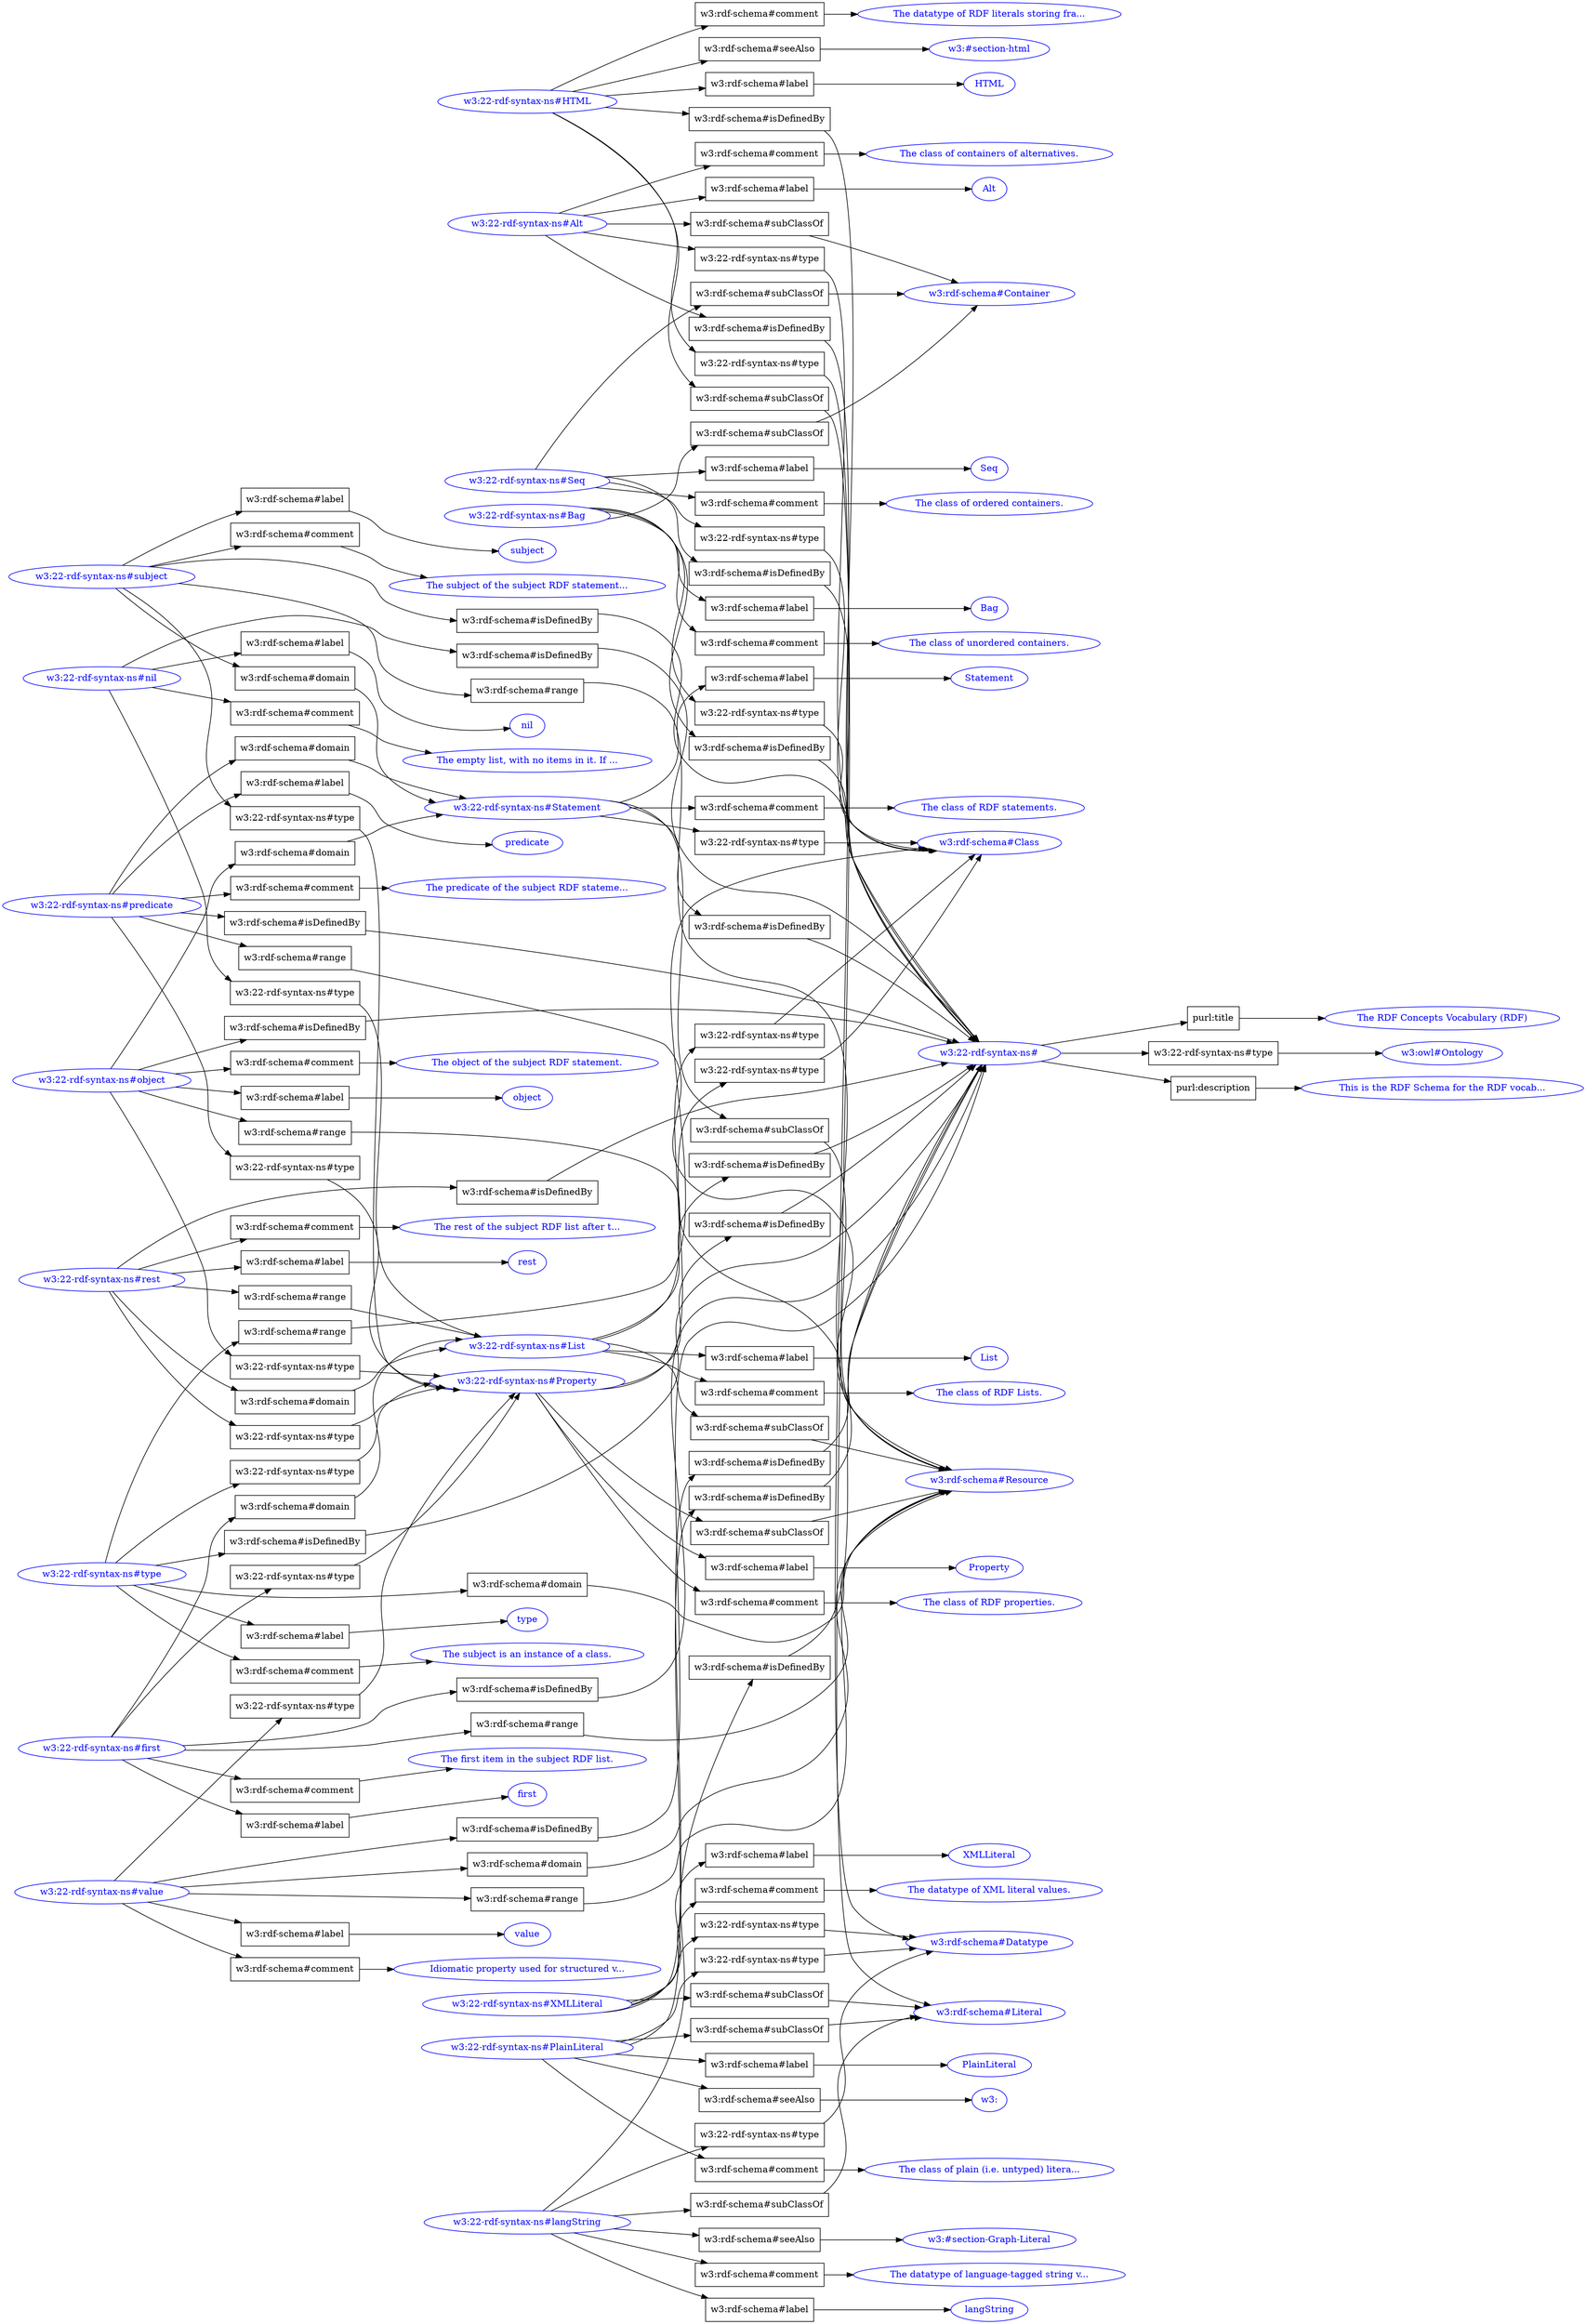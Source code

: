 // test_a3
digraph {
	graph [rankdir=LR]
	"bddcebda-6da0-11e9-bee8-20689dd700af" [label=HTML color=blue fontcolor=blue]
	"bddc0c10-6da0-11e9-bee8-20689dd700af" [label="w3:22-rdf-syntax-ns#value" color=blue fontcolor=blue]
	"bddd2f3c-6da0-11e9-bee8-20689dd700af" [label="The class of plain (i.e. untyped) litera..." color=blue fontcolor=blue]
	"bddce540-6da0-11e9-bee8-20689dd700af" [label="The class of RDF statements." color=blue fontcolor=blue]
	"bddc1034-6da0-11e9-bee8-20689dd700af" [label="w3:22-rdf-syntax-ns#langString" color=blue fontcolor=blue]
	"bde071b0-6da0-11e9-bee8-20689dd700af" [label="The subject of the subject RDF statement..." color=blue fontcolor=blue]
	"bddcd492-6da0-11e9-bee8-20689dd700af" [label=XMLLiteral color=blue fontcolor=blue]
	"bddc9d24-6da0-11e9-bee8-20689dd700af" [label="The rest of the subject RDF list after t..." color=blue fontcolor=blue]
	"bddc5bac-6da0-11e9-bee8-20689dd700af" [label="The class of unordered containers." color=blue fontcolor=blue]
	"bddc70c4-6da0-11e9-bee8-20689dd700af" [label="w3:22-rdf-syntax-ns#Statement" color=blue fontcolor=blue]
	"bddc18e0-6da0-11e9-bee8-20689dd700af" [label="w3:22-rdf-syntax-ns#" color=blue fontcolor=blue]
	"bddc5332-6da0-11e9-bee8-20689dd700af" [label="The datatype of RDF literals storing fra..." color=blue fontcolor=blue]
	"bddc8e56-6da0-11e9-bee8-20689dd700af" [label="w3:22-rdf-syntax-ns#rest" color=blue fontcolor=blue]
	"bde0748a-6da0-11e9-bee8-20689dd700af" [label=PlainLiteral color=blue fontcolor=blue]
	"bddc81ae-6da0-11e9-bee8-20689dd700af" [label="The first item in the subject RDF list." color=blue fontcolor=blue]
	"bddcc632-6da0-11e9-bee8-20689dd700af" [label="The datatype of XML literal values." color=blue fontcolor=blue]
	"bddc2452-6da0-11e9-bee8-20689dd700af" [label="w3:rdf-schema#Class" color=blue fontcolor=blue]
	"bde06ee0-6da0-11e9-bee8-20689dd700af" [label=rest color=blue fontcolor=blue]
	"bddc4752-6da0-11e9-bee8-20689dd700af" [label=Property color=blue fontcolor=blue]
	"bddcb4d0-6da0-11e9-bee8-20689dd700af" [label="w3:#section-html" color=blue fontcolor=blue]
	"bde07764-6da0-11e9-bee8-20689dd700af" [label=nil color=blue fontcolor=blue]
	"bddc20ba-6da0-11e9-bee8-20689dd700af" [label="w3:22-rdf-syntax-ns#PlainLiteral" color=blue fontcolor=blue]
	"bddc2394-6da0-11e9-bee8-20689dd700af" [label="w3:22-rdf-syntax-ns#Bag" color=blue fontcolor=blue]
	"bddc28ee-6da0-11e9-bee8-20689dd700af" [label="w3:22-rdf-syntax-ns#XMLLiteral" color=blue fontcolor=blue]
	"bddc1638-6da0-11e9-bee8-20689dd700af" [label="The class of ordered containers." color=blue fontcolor=blue]
	"bddcd17c-6da0-11e9-bee8-20689dd700af" [label="w3:owl#Ontology" color=blue fontcolor=blue]
	"bde07d0e-6da0-11e9-bee8-20689dd700af" [label="The class of containers of alternatives." color=blue fontcolor=blue]
	"bddc30e6-6da0-11e9-bee8-20689dd700af" [label="w3:22-rdf-syntax-ns#HTML" color=blue fontcolor=blue]
	"bddc2c9a-6da0-11e9-bee8-20689dd700af" [label=object color=blue fontcolor=blue]
	"bddcdea6-6da0-11e9-bee8-20689dd700af" [label="The datatype of language-tagged string v..." color=blue fontcolor=blue]
	"bddc8bf4-6da0-11e9-bee8-20689dd700af" [label="The predicate of the subject RDF stateme..." color=blue fontcolor=blue]
	"bddc10fc-6da0-11e9-bee8-20689dd700af" [label="w3:rdf-schema#Literal" color=blue fontcolor=blue]
	"bddca03a-6da0-11e9-bee8-20689dd700af" [label=Bag color=blue fontcolor=blue]
	"bddc2f24-6da0-11e9-bee8-20689dd700af" [label="w3:22-rdf-syntax-ns#List" color=blue fontcolor=blue]
	"bddc4fea-6da0-11e9-bee8-20689dd700af" [label=subject color=blue fontcolor=blue]
	"bddd22a8-6da0-11e9-bee8-20689dd700af" [label=Statement color=blue fontcolor=blue]
	"bddc4a18-6da0-11e9-bee8-20689dd700af" [label=first color=blue fontcolor=blue]
	"bde05568-6da0-11e9-bee8-20689dd700af" [label=value color=blue fontcolor=blue]
	"bddc12f0-6da0-11e9-bee8-20689dd700af" [label="w3:22-rdf-syntax-ns#Alt" color=blue fontcolor=blue]
	"bde07a34-6da0-11e9-bee8-20689dd700af" [label="w3:#section-Graph-Literal" color=blue fontcolor=blue]
	"bddd25fa-6da0-11e9-bee8-20689dd700af" [label=Seq color=blue fontcolor=blue]
	"bddc157a-6da0-11e9-bee8-20689dd700af" [label="w3:22-rdf-syntax-ns#Seq" color=blue fontcolor=blue]
	"bddc416c-6da0-11e9-bee8-20689dd700af" [label="The subject is an instance of a class." color=blue fontcolor=blue]
	"bddc13ae-6da0-11e9-bee8-20689dd700af" [label="w3:rdf-schema#Container" color=blue fontcolor=blue]
	"bddd17ea-6da0-11e9-bee8-20689dd700af" [label=Alt color=blue fontcolor=blue]
	"bddc968a-6da0-11e9-bee8-20689dd700af" [label=langString color=blue fontcolor=blue]
	"bddc1822-6da0-11e9-bee8-20689dd700af" [label="w3:22-rdf-syntax-ns#type" color=blue fontcolor=blue]
	"bddc6ed0-6da0-11e9-bee8-20689dd700af" [label="The empty list, with no items in it. If ..." color=blue fontcolor=blue]
	"bddd1ede-6da0-11e9-bee8-20689dd700af" [label="Idiomatic property used for structured v..." color=blue fontcolor=blue]
	"bddcb1c4-6da0-11e9-bee8-20689dd700af" [label="The class of RDF Lists." color=blue fontcolor=blue]
	"bddcce34-6da0-11e9-bee8-20689dd700af" [label="This is the RDF Schema for the RDF vocab..." color=blue fontcolor=blue]
	"bddc0dc8-6da0-11e9-bee8-20689dd700af" [label="w3:rdf-schema#Resource" color=blue fontcolor=blue]
	"bddc2614-6da0-11e9-bee8-20689dd700af" [label="w3:22-rdf-syntax-ns#Property" color=blue fontcolor=blue]
	"bddc3d70-6da0-11e9-bee8-20689dd700af" [label="w3:22-rdf-syntax-ns#first" color=blue fontcolor=blue]
	"bde082fe-6da0-11e9-bee8-20689dd700af" [label="The object of the subject RDF statement." color=blue fontcolor=blue]
	"bddc1ed0-6da0-11e9-bee8-20689dd700af" [label="The RDF Concepts Vocabulary (RDF)" color=blue fontcolor=blue]
	"bddd28e8-6da0-11e9-bee8-20689dd700af" [label="The class of RDF properties." color=blue fontcolor=blue]
	"bddc2bdc-6da0-11e9-bee8-20689dd700af" [label="w3:22-rdf-syntax-ns#object" color=blue fontcolor=blue]
	"bddd3f9a-6da0-11e9-bee8-20689dd700af" [label=type color=blue fontcolor=blue]
	"bddc4f22-6da0-11e9-bee8-20689dd700af" [label="w3:22-rdf-syntax-ns#subject" color=blue fontcolor=blue]
	"bde062a6-6da0-11e9-bee8-20689dd700af" [label=predicate color=blue fontcolor=blue]
	"bddc5ea4-6da0-11e9-bee8-20689dd700af" [label=List color=blue fontcolor=blue]
	"bddc7812-6da0-11e9-bee8-20689dd700af" [label="w3:" color=blue fontcolor=blue]
	"bddc2e5c-6da0-11e9-bee8-20689dd700af" [label="w3:22-rdf-syntax-ns#nil" color=blue fontcolor=blue]
	"bddc617e-6da0-11e9-bee8-20689dd700af" [label="w3:rdf-schema#Datatype" color=blue fontcolor=blue]
	"bddc1aa2-6da0-11e9-bee8-20689dd700af" [label="w3:22-rdf-syntax-ns#predicate" color=blue fontcolor=blue]
	"bddc0e9a-6da0-11e9-bee8-20689dd700af" [label="w3:rdf-schema#domain" shape=box]
	"bddc0c10-6da0-11e9-bee8-20689dd700af" -> "bddc0e9a-6da0-11e9-bee8-20689dd700af"
	"bddc0e9a-6da0-11e9-bee8-20689dd700af" -> "bddc0dc8-6da0-11e9-bee8-20689dd700af"
	"bddc68b8-6da0-11e9-bee8-20689dd700af" [label="w3:22-rdf-syntax-ns#type" shape=box]
	"bddc30e6-6da0-11e9-bee8-20689dd700af" -> "bddc68b8-6da0-11e9-bee8-20689dd700af"
	"bddc68b8-6da0-11e9-bee8-20689dd700af" -> "bddc617e-6da0-11e9-bee8-20689dd700af"
	"bddc32da-6da0-11e9-bee8-20689dd700af" [label="w3:rdf-schema#isDefinedBy" shape=box]
	"bddc30e6-6da0-11e9-bee8-20689dd700af" -> "bddc32da-6da0-11e9-bee8-20689dd700af"
	"bddc32da-6da0-11e9-bee8-20689dd700af" -> "bddc18e0-6da0-11e9-bee8-20689dd700af"
	"bddd18b2-6da0-11e9-bee8-20689dd700af" [label="w3:rdf-schema#label" shape=box]
	"bddc12f0-6da0-11e9-bee8-20689dd700af" -> "bddd18b2-6da0-11e9-bee8-20689dd700af"
	"bddd18b2-6da0-11e9-bee8-20689dd700af" -> "bddd17ea-6da0-11e9-bee8-20689dd700af"
	"bddcabca-6da0-11e9-bee8-20689dd700af" [label="w3:rdf-schema#isDefinedBy" shape=box]
	"bddc12f0-6da0-11e9-bee8-20689dd700af" -> "bddcabca-6da0-11e9-bee8-20689dd700af"
	"bddcabca-6da0-11e9-bee8-20689dd700af" -> "bddc18e0-6da0-11e9-bee8-20689dd700af"
	"bddc1ca0-6da0-11e9-bee8-20689dd700af" [label="w3:rdf-schema#isDefinedBy" shape=box]
	"bddc1aa2-6da0-11e9-bee8-20689dd700af" -> "bddc1ca0-6da0-11e9-bee8-20689dd700af"
	"bddc1ca0-6da0-11e9-bee8-20689dd700af" -> "bddc18e0-6da0-11e9-bee8-20689dd700af"
	"bde0635a-6da0-11e9-bee8-20689dd700af" [label="w3:rdf-schema#label" shape=box]
	"bddc1aa2-6da0-11e9-bee8-20689dd700af" -> "bde0635a-6da0-11e9-bee8-20689dd700af"
	"bde0635a-6da0-11e9-bee8-20689dd700af" -> "bde062a6-6da0-11e9-bee8-20689dd700af"
	"bddc146c-6da0-11e9-bee8-20689dd700af" [label="w3:rdf-schema#subClassOf" shape=box]
	"bddc12f0-6da0-11e9-bee8-20689dd700af" -> "bddc146c-6da0-11e9-bee8-20689dd700af"
	"bddc146c-6da0-11e9-bee8-20689dd700af" -> "bddc13ae-6da0-11e9-bee8-20689dd700af"
	"bddce982-6da0-11e9-bee8-20689dd700af" [label="w3:rdf-schema#range" shape=box]
	"bddc2bdc-6da0-11e9-bee8-20689dd700af" -> "bddce982-6da0-11e9-bee8-20689dd700af"
	"bddce982-6da0-11e9-bee8-20689dd700af" -> "bddc0dc8-6da0-11e9-bee8-20689dd700af"
	"bddc78d0-6da0-11e9-bee8-20689dd700af" [label="w3:rdf-schema#seeAlso" shape=box]
	"bddc20ba-6da0-11e9-bee8-20689dd700af" -> "bddc78d0-6da0-11e9-bee8-20689dd700af"
	"bddc78d0-6da0-11e9-bee8-20689dd700af" -> "bddc7812-6da0-11e9-bee8-20689dd700af"
	"bddc8910-6da0-11e9-bee8-20689dd700af" [label="w3:22-rdf-syntax-ns#type" shape=box]
	"bddc4f22-6da0-11e9-bee8-20689dd700af" -> "bddc8910-6da0-11e9-bee8-20689dd700af"
	"bddc8910-6da0-11e9-bee8-20689dd700af" -> "bddc2614-6da0-11e9-bee8-20689dd700af"
	"bddd1c36-6da0-11e9-bee8-20689dd700af" [label="w3:rdf-schema#domain" shape=box]
	"bddc4f22-6da0-11e9-bee8-20689dd700af" -> "bddd1c36-6da0-11e9-bee8-20689dd700af"
	"bddd1c36-6da0-11e9-bee8-20689dd700af" -> "bddc70c4-6da0-11e9-bee8-20689dd700af"
	"bddc509e-6da0-11e9-bee8-20689dd700af" [label="w3:rdf-schema#label" shape=box]
	"bddc4f22-6da0-11e9-bee8-20689dd700af" -> "bddc509e-6da0-11e9-bee8-20689dd700af"
	"bddc509e-6da0-11e9-bee8-20689dd700af" -> "bddc4fea-6da0-11e9-bee8-20689dd700af"
	"bddcbca0-6da0-11e9-bee8-20689dd700af" [label="w3:rdf-schema#range" shape=box]
	"bddc8e56-6da0-11e9-bee8-20689dd700af" -> "bddcbca0-6da0-11e9-bee8-20689dd700af"
	"bddcbca0-6da0-11e9-bee8-20689dd700af" -> "bddc2f24-6da0-11e9-bee8-20689dd700af"
	"bddc170a-6da0-11e9-bee8-20689dd700af" [label="w3:rdf-schema#comment" shape=box]
	"bddc157a-6da0-11e9-bee8-20689dd700af" -> "bddc170a-6da0-11e9-bee8-20689dd700af"
	"bddc170a-6da0-11e9-bee8-20689dd700af" -> "bddc1638-6da0-11e9-bee8-20689dd700af"
	"bde0667a-6da0-11e9-bee8-20689dd700af" [label="w3:22-rdf-syntax-ns#type" shape=box]
	"bddc8e56-6da0-11e9-bee8-20689dd700af" -> "bde0667a-6da0-11e9-bee8-20689dd700af"
	"bde0667a-6da0-11e9-bee8-20689dd700af" -> "bddc2614-6da0-11e9-bee8-20689dd700af"
	"bddca102-6da0-11e9-bee8-20689dd700af" [label="w3:rdf-schema#label" shape=box]
	"bddc2394-6da0-11e9-bee8-20689dd700af" -> "bddca102-6da0-11e9-bee8-20689dd700af"
	"bddca102-6da0-11e9-bee8-20689dd700af" -> "bddca03a-6da0-11e9-bee8-20689dd700af"
	"bde086dc-6da0-11e9-bee8-20689dd700af" [label="w3:22-rdf-syntax-ns#type" shape=box]
	"bddc70c4-6da0-11e9-bee8-20689dd700af" -> "bde086dc-6da0-11e9-bee8-20689dd700af"
	"bde086dc-6da0-11e9-bee8-20689dd700af" -> "bddc2452-6da0-11e9-bee8-20689dd700af"
	"bddcec8e-6da0-11e9-bee8-20689dd700af" [label="w3:rdf-schema#label" shape=box]
	"bddc30e6-6da0-11e9-bee8-20689dd700af" -> "bddcec8e-6da0-11e9-bee8-20689dd700af"
	"bddcec8e-6da0-11e9-bee8-20689dd700af" -> "bddcebda-6da0-11e9-bee8-20689dd700af"
	"bddc5454-6da0-11e9-bee8-20689dd700af" [label="w3:rdf-schema#comment" shape=box]
	"bddc30e6-6da0-11e9-bee8-20689dd700af" -> "bddc5454-6da0-11e9-bee8-20689dd700af"
	"bddc5454-6da0-11e9-bee8-20689dd700af" -> "bddc5332-6da0-11e9-bee8-20689dd700af"
	"bddc4216-6da0-11e9-bee8-20689dd700af" [label="w3:rdf-schema#comment" shape=box]
	"bddc1822-6da0-11e9-bee8-20689dd700af" -> "bddc4216-6da0-11e9-bee8-20689dd700af"
	"bddc4216-6da0-11e9-bee8-20689dd700af" -> "bddc416c-6da0-11e9-bee8-20689dd700af"
	"bddc9dec-6da0-11e9-bee8-20689dd700af" [label="w3:rdf-schema#comment" shape=box]
	"bddc8e56-6da0-11e9-bee8-20689dd700af" -> "bddc9dec-6da0-11e9-bee8-20689dd700af"
	"bddc9dec-6da0-11e9-bee8-20689dd700af" -> "bddc9d24-6da0-11e9-bee8-20689dd700af"
	"bddc2286-6da0-11e9-bee8-20689dd700af" [label="w3:rdf-schema#isDefinedBy" shape=box]
	"bddc20ba-6da0-11e9-bee8-20689dd700af" -> "bddc2286-6da0-11e9-bee8-20689dd700af"
	"bddc2286-6da0-11e9-bee8-20689dd700af" -> "bddc18e0-6da0-11e9-bee8-20689dd700af"
	"bddc5f58-6da0-11e9-bee8-20689dd700af" [label="w3:rdf-schema#label" shape=box]
	"bddc2f24-6da0-11e9-bee8-20689dd700af" -> "bddc5f58-6da0-11e9-bee8-20689dd700af"
	"bddc5f58-6da0-11e9-bee8-20689dd700af" -> "bddc5ea4-6da0-11e9-bee8-20689dd700af"
	"bddc2510-6da0-11e9-bee8-20689dd700af" [label="w3:22-rdf-syntax-ns#type" shape=box]
	"bddc2394-6da0-11e9-bee8-20689dd700af" -> "bddc2510-6da0-11e9-bee8-20689dd700af"
	"bddc2510-6da0-11e9-bee8-20689dd700af" -> "bddc2452-6da0-11e9-bee8-20689dd700af"
	"bddc1f8e-6da0-11e9-bee8-20689dd700af" [label="purl:title" shape=box]
	"bddc18e0-6da0-11e9-bee8-20689dd700af" -> "bddc1f8e-6da0-11e9-bee8-20689dd700af"
	"bddc1f8e-6da0-11e9-bee8-20689dd700af" -> "bddc1ed0-6da0-11e9-bee8-20689dd700af"
	"bddc7c40-6da0-11e9-bee8-20689dd700af" [label="w3:rdf-schema#isDefinedBy" shape=box]
	"bddc70c4-6da0-11e9-bee8-20689dd700af" -> "bddc7c40-6da0-11e9-bee8-20689dd700af"
	"bddc7c40-6da0-11e9-bee8-20689dd700af" -> "bddc18e0-6da0-11e9-bee8-20689dd700af"
	"bddcaf6c-6da0-11e9-bee8-20689dd700af" [label="w3:rdf-schema#range" shape=box]
	"bddc1aa2-6da0-11e9-bee8-20689dd700af" -> "bddcaf6c-6da0-11e9-bee8-20689dd700af"
	"bddcaf6c-6da0-11e9-bee8-20689dd700af" -> "bddc0dc8-6da0-11e9-bee8-20689dd700af"
	"bddc4acc-6da0-11e9-bee8-20689dd700af" [label="w3:rdf-schema#label" shape=box]
	"bddc3d70-6da0-11e9-bee8-20689dd700af" -> "bddc4acc-6da0-11e9-bee8-20689dd700af"
	"bddc4acc-6da0-11e9-bee8-20689dd700af" -> "bddc4a18-6da0-11e9-bee8-20689dd700af"
	"bddc3c62-6da0-11e9-bee8-20689dd700af" [label="w3:rdf-schema#subClassOf" shape=box]
	"bddc2f24-6da0-11e9-bee8-20689dd700af" -> "bddc3c62-6da0-11e9-bee8-20689dd700af"
	"bddc3c62-6da0-11e9-bee8-20689dd700af" -> "bddc0dc8-6da0-11e9-bee8-20689dd700af"
	"bddcd550-6da0-11e9-bee8-20689dd700af" [label="w3:rdf-schema#label" shape=box]
	"bddc28ee-6da0-11e9-bee8-20689dd700af" -> "bddcd550-6da0-11e9-bee8-20689dd700af"
	"bddcd550-6da0-11e9-bee8-20689dd700af" -> "bddcd492-6da0-11e9-bee8-20689dd700af"
	"bddcd244-6da0-11e9-bee8-20689dd700af" [label="w3:22-rdf-syntax-ns#type" shape=box]
	"bddc18e0-6da0-11e9-bee8-20689dd700af" -> "bddcd244-6da0-11e9-bee8-20689dd700af"
	"bddcd244-6da0-11e9-bee8-20689dd700af" -> "bddcd17c-6da0-11e9-bee8-20689dd700af"
	"bddc8596-6da0-11e9-bee8-20689dd700af" [label="w3:rdf-schema#subClassOf" shape=box]
	"bddc2394-6da0-11e9-bee8-20689dd700af" -> "bddc8596-6da0-11e9-bee8-20689dd700af"
	"bddc8596-6da0-11e9-bee8-20689dd700af" -> "bddc13ae-6da0-11e9-bee8-20689dd700af"
	"bde07dc2-6da0-11e9-bee8-20689dd700af" [label="w3:rdf-schema#comment" shape=box]
	"bddc12f0-6da0-11e9-bee8-20689dd700af" -> "bde07dc2-6da0-11e9-bee8-20689dd700af"
	"bde07dc2-6da0-11e9-bee8-20689dd700af" -> "bde07d0e-6da0-11e9-bee8-20689dd700af"
	"bddd36a8-6da0-11e9-bee8-20689dd700af" [label="w3:rdf-schema#subClassOf" shape=box]
	"bddc157a-6da0-11e9-bee8-20689dd700af" -> "bddd36a8-6da0-11e9-bee8-20689dd700af"
	"bddd36a8-6da0-11e9-bee8-20689dd700af" -> "bddc13ae-6da0-11e9-bee8-20689dd700af"
	"bde083b2-6da0-11e9-bee8-20689dd700af" [label="w3:rdf-schema#comment" shape=box]
	"bddc2bdc-6da0-11e9-bee8-20689dd700af" -> "bde083b2-6da0-11e9-bee8-20689dd700af"
	"bde083b2-6da0-11e9-bee8-20689dd700af" -> "bde082fe-6da0-11e9-bee8-20689dd700af"
	"bddc907c-6da0-11e9-bee8-20689dd700af" [label="w3:rdf-schema#domain" shape=box]
	"bddc8e56-6da0-11e9-bee8-20689dd700af" -> "bddc907c-6da0-11e9-bee8-20689dd700af"
	"bddc907c-6da0-11e9-bee8-20689dd700af" -> "bddc2f24-6da0-11e9-bee8-20689dd700af"
	"bddd404e-6da0-11e9-bee8-20689dd700af" [label="w3:rdf-schema#label" shape=box]
	"bddc1822-6da0-11e9-bee8-20689dd700af" -> "bddd404e-6da0-11e9-bee8-20689dd700af"
	"bddd404e-6da0-11e9-bee8-20689dd700af" -> "bddd3f9a-6da0-11e9-bee8-20689dd700af"
	"bde06cc4-6da0-11e9-bee8-20689dd700af" [label="w3:rdf-schema#isDefinedBy" shape=box]
	"bddc4f22-6da0-11e9-bee8-20689dd700af" -> "bde06cc4-6da0-11e9-bee8-20689dd700af"
	"bde06cc4-6da0-11e9-bee8-20689dd700af" -> "bddc18e0-6da0-11e9-bee8-20689dd700af"
	"bddce5fe-6da0-11e9-bee8-20689dd700af" [label="w3:rdf-schema#comment" shape=box]
	"bddc70c4-6da0-11e9-bee8-20689dd700af" -> "bddce5fe-6da0-11e9-bee8-20689dd700af"
	"bddce5fe-6da0-11e9-bee8-20689dd700af" -> "bddce540-6da0-11e9-bee8-20689dd700af"
	"bddcf030-6da0-11e9-bee8-20689dd700af" [label="w3:rdf-schema#isDefinedBy" shape=box]
	"bddc1034-6da0-11e9-bee8-20689dd700af" -> "bddcf030-6da0-11e9-bee8-20689dd700af"
	"bddcf030-6da0-11e9-bee8-20689dd700af" -> "bddc18e0-6da0-11e9-bee8-20689dd700af"
	"bddc27e0-6da0-11e9-bee8-20689dd700af" [label="w3:22-rdf-syntax-ns#type" shape=box]
	"bddc2614-6da0-11e9-bee8-20689dd700af" -> "bddc27e0-6da0-11e9-bee8-20689dd700af"
	"bddc27e0-6da0-11e9-bee8-20689dd700af" -> "bddc2452-6da0-11e9-bee8-20689dd700af"
	"bddcd8ca-6da0-11e9-bee8-20689dd700af" [label="w3:22-rdf-syntax-ns#type" shape=box]
	"bddc1822-6da0-11e9-bee8-20689dd700af" -> "bddcd8ca-6da0-11e9-bee8-20689dd700af"
	"bddcd8ca-6da0-11e9-bee8-20689dd700af" -> "bddc2614-6da0-11e9-bee8-20689dd700af"
	"bddccbc8-6da0-11e9-bee8-20689dd700af" [label="w3:22-rdf-syntax-ns#type" shape=box]
	"bddc28ee-6da0-11e9-bee8-20689dd700af" -> "bddccbc8-6da0-11e9-bee8-20689dd700af"
	"bddccbc8-6da0-11e9-bee8-20689dd700af" -> "bddc617e-6da0-11e9-bee8-20689dd700af"
	"bde05270-6da0-11e9-bee8-20689dd700af" [label="w3:rdf-schema#range" shape=box]
	"bddc0c10-6da0-11e9-bee8-20689dd700af" -> "bde05270-6da0-11e9-bee8-20689dd700af"
	"bde05270-6da0-11e9-bee8-20689dd700af" -> "bddc0dc8-6da0-11e9-bee8-20689dd700af"
	"bddcc02e-6da0-11e9-bee8-20689dd700af" [label="w3:22-rdf-syntax-ns#type" shape=box]
	"bddc2bdc-6da0-11e9-bee8-20689dd700af" -> "bddcc02e-6da0-11e9-bee8-20689dd700af"
	"bddcc02e-6da0-11e9-bee8-20689dd700af" -> "bddc2614-6da0-11e9-bee8-20689dd700af"
	"bddd2d02-6da0-11e9-bee8-20689dd700af" [label="w3:rdf-schema#domain" shape=box]
	"bddc3d70-6da0-11e9-bee8-20689dd700af" -> "bddd2d02-6da0-11e9-bee8-20689dd700af"
	"bddd2d02-6da0-11e9-bee8-20689dd700af" -> "bddc2f24-6da0-11e9-bee8-20689dd700af"
	"bddd2ffa-6da0-11e9-bee8-20689dd700af" [label="w3:rdf-schema#comment" shape=box]
	"bddc20ba-6da0-11e9-bee8-20689dd700af" -> "bddd2ffa-6da0-11e9-bee8-20689dd700af"
	"bddd2ffa-6da0-11e9-bee8-20689dd700af" -> "bddd2f3c-6da0-11e9-bee8-20689dd700af"
	"bddc657a-6da0-11e9-bee8-20689dd700af" [label="w3:22-rdf-syntax-ns#type" shape=box]
	"bddc157a-6da0-11e9-bee8-20689dd700af" -> "bddc657a-6da0-11e9-bee8-20689dd700af"
	"bddc657a-6da0-11e9-bee8-20689dd700af" -> "bddc2452-6da0-11e9-bee8-20689dd700af"
	"bddd334c-6da0-11e9-bee8-20689dd700af" [label="w3:22-rdf-syntax-ns#type" shape=box]
	"bddc12f0-6da0-11e9-bee8-20689dd700af" -> "bddd334c-6da0-11e9-bee8-20689dd700af"
	"bddd334c-6da0-11e9-bee8-20689dd700af" -> "bddc2452-6da0-11e9-bee8-20689dd700af"
	"bde05d42-6da0-11e9-bee8-20689dd700af" [label="w3:22-rdf-syntax-ns#type" shape=box]
	"bddc1034-6da0-11e9-bee8-20689dd700af" -> "bde05d42-6da0-11e9-bee8-20689dd700af"
	"bde05d42-6da0-11e9-bee8-20689dd700af" -> "bddc617e-6da0-11e9-bee8-20689dd700af"
	"bddc2d44-6da0-11e9-bee8-20689dd700af" [label="w3:rdf-schema#label" shape=box]
	"bddc2bdc-6da0-11e9-bee8-20689dd700af" -> "bddc2d44-6da0-11e9-bee8-20689dd700af"
	"bddc2d44-6da0-11e9-bee8-20689dd700af" -> "bddc2c9a-6da0-11e9-bee8-20689dd700af"
	"bddcb91c-6da0-11e9-bee8-20689dd700af" [label="w3:22-rdf-syntax-ns#type" shape=box]
	"bddc1aa2-6da0-11e9-bee8-20689dd700af" -> "bddcb91c-6da0-11e9-bee8-20689dd700af"
	"bddcb91c-6da0-11e9-bee8-20689dd700af" -> "bddc2614-6da0-11e9-bee8-20689dd700af"
	"bddc11c4-6da0-11e9-bee8-20689dd700af" [label="w3:rdf-schema#subClassOf" shape=box]
	"bddc1034-6da0-11e9-bee8-20689dd700af" -> "bddc11c4-6da0-11e9-bee8-20689dd700af"
	"bddc11c4-6da0-11e9-bee8-20689dd700af" -> "bddc10fc-6da0-11e9-bee8-20689dd700af"
	"bde0780e-6da0-11e9-bee8-20689dd700af" [label="w3:rdf-schema#label" shape=box]
	"bddc2e5c-6da0-11e9-bee8-20689dd700af" -> "bde0780e-6da0-11e9-bee8-20689dd700af"
	"bde0780e-6da0-11e9-bee8-20689dd700af" -> "bde07764-6da0-11e9-bee8-20689dd700af"
	"bddcb282-6da0-11e9-bee8-20689dd700af" [label="w3:rdf-schema#comment" shape=box]
	"bddc2f24-6da0-11e9-bee8-20689dd700af" -> "bddcb282-6da0-11e9-bee8-20689dd700af"
	"bddcb282-6da0-11e9-bee8-20689dd700af" -> "bddcb1c4-6da0-11e9-bee8-20689dd700af"
	"bddd3a04-6da0-11e9-bee8-20689dd700af" [label="w3:rdf-schema#domain" shape=box]
	"bddc1822-6da0-11e9-bee8-20689dd700af" -> "bddd3a04-6da0-11e9-bee8-20689dd700af"
	"bddd3a04-6da0-11e9-bee8-20689dd700af" -> "bddc0dc8-6da0-11e9-bee8-20689dd700af"
	"bddc623c-6da0-11e9-bee8-20689dd700af" [label="w3:22-rdf-syntax-ns#type" shape=box]
	"bddc20ba-6da0-11e9-bee8-20689dd700af" -> "bddc623c-6da0-11e9-bee8-20689dd700af"
	"bddc623c-6da0-11e9-bee8-20689dd700af" -> "bddc617e-6da0-11e9-bee8-20689dd700af"
	"bde0726e-6da0-11e9-bee8-20689dd700af" [label="w3:rdf-schema#comment" shape=box]
	"bddc4f22-6da0-11e9-bee8-20689dd700af" -> "bde0726e-6da0-11e9-bee8-20689dd700af"
	"bde0726e-6da0-11e9-bee8-20689dd700af" -> "bde071b0-6da0-11e9-bee8-20689dd700af"
	"bddd2000-6da0-11e9-bee8-20689dd700af" [label="w3:rdf-schema#comment" shape=box]
	"bddc0c10-6da0-11e9-bee8-20689dd700af" -> "bddd2000-6da0-11e9-bee8-20689dd700af"
	"bddd2000-6da0-11e9-bee8-20689dd700af" -> "bddd1ede-6da0-11e9-bee8-20689dd700af"
	"bddd299c-6da0-11e9-bee8-20689dd700af" [label="w3:rdf-schema#comment" shape=box]
	"bddc2614-6da0-11e9-bee8-20689dd700af" -> "bddd299c-6da0-11e9-bee8-20689dd700af"
	"bddd299c-6da0-11e9-bee8-20689dd700af" -> "bddd28e8-6da0-11e9-bee8-20689dd700af"
	"bddc5c6a-6da0-11e9-bee8-20689dd700af" [label="w3:rdf-schema#comment" shape=box]
	"bddc2394-6da0-11e9-bee8-20689dd700af" -> "bddc5c6a-6da0-11e9-bee8-20689dd700af"
	"bddc5c6a-6da0-11e9-bee8-20689dd700af" -> "bddc5bac-6da0-11e9-bee8-20689dd700af"
	"bddd26ae-6da0-11e9-bee8-20689dd700af" [label="w3:rdf-schema#label" shape=box]
	"bddc157a-6da0-11e9-bee8-20689dd700af" -> "bddd26ae-6da0-11e9-bee8-20689dd700af"
	"bddd26ae-6da0-11e9-bee8-20689dd700af" -> "bddd25fa-6da0-11e9-bee8-20689dd700af"
	"bddcdc58-6da0-11e9-bee8-20689dd700af" [label="w3:rdf-schema#isDefinedBy" shape=box]
	"bddc157a-6da0-11e9-bee8-20689dd700af" -> "bddcdc58-6da0-11e9-bee8-20689dd700af"
	"bddcdc58-6da0-11e9-bee8-20689dd700af" -> "bddc18e0-6da0-11e9-bee8-20689dd700af"
	"bddccf06-6da0-11e9-bee8-20689dd700af" [label="purl:description" shape=box]
	"bddc18e0-6da0-11e9-bee8-20689dd700af" -> "bddccf06-6da0-11e9-bee8-20689dd700af"
	"bddccf06-6da0-11e9-bee8-20689dd700af" -> "bddcce34-6da0-11e9-bee8-20689dd700af"
	"bddc6c96-6da0-11e9-bee8-20689dd700af" [label="w3:rdf-schema#isDefinedBy" shape=box]
	"bddc2e5c-6da0-11e9-bee8-20689dd700af" -> "bddc6c96-6da0-11e9-bee8-20689dd700af"
	"bddc6c96-6da0-11e9-bee8-20689dd700af" -> "bddc18e0-6da0-11e9-bee8-20689dd700af"
	"bddc4806-6da0-11e9-bee8-20689dd700af" [label="w3:rdf-schema#label" shape=box]
	"bddc2614-6da0-11e9-bee8-20689dd700af" -> "bddc4806-6da0-11e9-bee8-20689dd700af"
	"bddc4806-6da0-11e9-bee8-20689dd700af" -> "bddc4752-6da0-11e9-bee8-20689dd700af"
	"bddc9acc-6da0-11e9-bee8-20689dd700af" [label="w3:22-rdf-syntax-ns#type" shape=box]
	"bddc3d70-6da0-11e9-bee8-20689dd700af" -> "bddc9acc-6da0-11e9-bee8-20689dd700af"
	"bddc9acc-6da0-11e9-bee8-20689dd700af" -> "bddc2614-6da0-11e9-bee8-20689dd700af"
	"bddc9414-6da0-11e9-bee8-20689dd700af" [label="w3:rdf-schema#isDefinedBy" shape=box]
	"bddc8e56-6da0-11e9-bee8-20689dd700af" -> "bddc9414-6da0-11e9-bee8-20689dd700af"
	"bddc9414-6da0-11e9-bee8-20689dd700af" -> "bddc18e0-6da0-11e9-bee8-20689dd700af"
	"bddc4e0a-6da0-11e9-bee8-20689dd700af" [label="w3:rdf-schema#subClassOf" shape=box]
	"bddc2614-6da0-11e9-bee8-20689dd700af" -> "bddc4e0a-6da0-11e9-bee8-20689dd700af"
	"bddc4e0a-6da0-11e9-bee8-20689dd700af" -> "bddc0dc8-6da0-11e9-bee8-20689dd700af"
	"bde06076-6da0-11e9-bee8-20689dd700af" [label="w3:rdf-schema#isDefinedBy" shape=box]
	"bddc0c10-6da0-11e9-bee8-20689dd700af" -> "bde06076-6da0-11e9-bee8-20689dd700af"
	"bde06076-6da0-11e9-bee8-20689dd700af" -> "bddc18e0-6da0-11e9-bee8-20689dd700af"
	"bddc6f8e-6da0-11e9-bee8-20689dd700af" [label="w3:rdf-schema#comment" shape=box]
	"bddc2e5c-6da0-11e9-bee8-20689dd700af" -> "bddc6f8e-6da0-11e9-bee8-20689dd700af"
	"bddc6f8e-6da0-11e9-bee8-20689dd700af" -> "bddc6ed0-6da0-11e9-bee8-20689dd700af"
	"bddc1994-6da0-11e9-bee8-20689dd700af" [label="w3:rdf-schema#isDefinedBy" shape=box]
	"bddc1822-6da0-11e9-bee8-20689dd700af" -> "bddc1994-6da0-11e9-bee8-20689dd700af"
	"bddc1994-6da0-11e9-bee8-20689dd700af" -> "bddc18e0-6da0-11e9-bee8-20689dd700af"
	"bde069a4-6da0-11e9-bee8-20689dd700af" [label="w3:rdf-schema#subClassOf" shape=box]
	"bddc20ba-6da0-11e9-bee8-20689dd700af" -> "bde069a4-6da0-11e9-bee8-20689dd700af"
	"bde069a4-6da0-11e9-bee8-20689dd700af" -> "bddc10fc-6da0-11e9-bee8-20689dd700af"
	"bddc392e-6da0-11e9-bee8-20689dd700af" [label="w3:22-rdf-syntax-ns#type" shape=box]
	"bddc2f24-6da0-11e9-bee8-20689dd700af" -> "bddc392e-6da0-11e9-bee8-20689dd700af"
	"bddc392e-6da0-11e9-bee8-20689dd700af" -> "bddc2452-6da0-11e9-bee8-20689dd700af"
	"bddcdf6e-6da0-11e9-bee8-20689dd700af" [label="w3:rdf-schema#comment" shape=box]
	"bddc1034-6da0-11e9-bee8-20689dd700af" -> "bddcdf6e-6da0-11e9-bee8-20689dd700af"
	"bddcdf6e-6da0-11e9-bee8-20689dd700af" -> "bddcdea6-6da0-11e9-bee8-20689dd700af"
	"bde05a04-6da0-11e9-bee8-20689dd700af" [label="w3:rdf-schema#subClassOf" shape=box]
	"bddc30e6-6da0-11e9-bee8-20689dd700af" -> "bde05a04-6da0-11e9-bee8-20689dd700af"
	"bde05a04-6da0-11e9-bee8-20689dd700af" -> "bddc10fc-6da0-11e9-bee8-20689dd700af"
	"bddc75e2-6da0-11e9-bee8-20689dd700af" [label="w3:rdf-schema#range" shape=box]
	"bddc4f22-6da0-11e9-bee8-20689dd700af" -> "bddc75e2-6da0-11e9-bee8-20689dd700af"
	"bddc75e2-6da0-11e9-bee8-20689dd700af" -> "bddc0dc8-6da0-11e9-bee8-20689dd700af"
	"bddc729a-6da0-11e9-bee8-20689dd700af" [label="w3:rdf-schema#subClassOf" shape=box]
	"bddc70c4-6da0-11e9-bee8-20689dd700af" -> "bddc729a-6da0-11e9-bee8-20689dd700af"
	"bddc729a-6da0-11e9-bee8-20689dd700af" -> "bddc0dc8-6da0-11e9-bee8-20689dd700af"
	"bddc2fd8-6da0-11e9-bee8-20689dd700af" [label="w3:22-rdf-syntax-ns#type" shape=box]
	"bddc2e5c-6da0-11e9-bee8-20689dd700af" -> "bddc2fd8-6da0-11e9-bee8-20689dd700af"
	"bddc2fd8-6da0-11e9-bee8-20689dd700af" -> "bddc2f24-6da0-11e9-bee8-20689dd700af"
	"bddc9748-6da0-11e9-bee8-20689dd700af" [label="w3:rdf-schema#label" shape=box]
	"bddc1034-6da0-11e9-bee8-20689dd700af" -> "bddc9748-6da0-11e9-bee8-20689dd700af"
	"bddc9748-6da0-11e9-bee8-20689dd700af" -> "bddc968a-6da0-11e9-bee8-20689dd700af"
	"bddca828-6da0-11e9-bee8-20689dd700af" [label="w3:rdf-schema#isDefinedBy" shape=box]
	"bddc2bdc-6da0-11e9-bee8-20689dd700af" -> "bddca828-6da0-11e9-bee8-20689dd700af"
	"bddca828-6da0-11e9-bee8-20689dd700af" -> "bddc18e0-6da0-11e9-bee8-20689dd700af"
	"bde07af2-6da0-11e9-bee8-20689dd700af" [label="w3:rdf-schema#seeAlso" shape=box]
	"bddc1034-6da0-11e9-bee8-20689dd700af" -> "bde07af2-6da0-11e9-bee8-20689dd700af"
	"bde07af2-6da0-11e9-bee8-20689dd700af" -> "bde07a34-6da0-11e9-bee8-20689dd700af"
	"bddc360e-6da0-11e9-bee8-20689dd700af" [label="w3:rdf-schema#range" shape=box]
	"bddc1822-6da0-11e9-bee8-20689dd700af" -> "bddc360e-6da0-11e9-bee8-20689dd700af"
	"bddc360e-6da0-11e9-bee8-20689dd700af" -> "bddc2452-6da0-11e9-bee8-20689dd700af"
	"bddc7f74-6da0-11e9-bee8-20689dd700af" [label="w3:22-rdf-syntax-ns#type" shape=box]
	"bddc0c10-6da0-11e9-bee8-20689dd700af" -> "bddc7f74-6da0-11e9-bee8-20689dd700af"
	"bddc7f74-6da0-11e9-bee8-20689dd700af" -> "bddc2614-6da0-11e9-bee8-20689dd700af"
	"bddcc3bc-6da0-11e9-bee8-20689dd700af" [label="w3:rdf-schema#domain" shape=box]
	"bddc2bdc-6da0-11e9-bee8-20689dd700af" -> "bddcc3bc-6da0-11e9-bee8-20689dd700af"
	"bddcc3bc-6da0-11e9-bee8-20689dd700af" -> "bddc70c4-6da0-11e9-bee8-20689dd700af"
	"bddcb598-6da0-11e9-bee8-20689dd700af" [label="w3:rdf-schema#seeAlso" shape=box]
	"bddc30e6-6da0-11e9-bee8-20689dd700af" -> "bddcb598-6da0-11e9-bee8-20689dd700af"
	"bddcb598-6da0-11e9-bee8-20689dd700af" -> "bddcb4d0-6da0-11e9-bee8-20689dd700af"
	"bddd235c-6da0-11e9-bee8-20689dd700af" [label="w3:rdf-schema#label" shape=box]
	"bddc70c4-6da0-11e9-bee8-20689dd700af" -> "bddd235c-6da0-11e9-bee8-20689dd700af"
	"bddd235c-6da0-11e9-bee8-20689dd700af" -> "bddd22a8-6da0-11e9-bee8-20689dd700af"
	"bde0753e-6da0-11e9-bee8-20689dd700af" [label="w3:rdf-schema#label" shape=box]
	"bddc20ba-6da0-11e9-bee8-20689dd700af" -> "bde0753e-6da0-11e9-bee8-20689dd700af"
	"bde0753e-6da0-11e9-bee8-20689dd700af" -> "bde0748a-6da0-11e9-bee8-20689dd700af"
	"bddce2e8-6da0-11e9-bee8-20689dd700af" [label="w3:rdf-schema#isDefinedBy" shape=box]
	"bddc28ee-6da0-11e9-bee8-20689dd700af" -> "bddce2e8-6da0-11e9-bee8-20689dd700af"
	"bddce2e8-6da0-11e9-bee8-20689dd700af" -> "bddc18e0-6da0-11e9-bee8-20689dd700af"
	"bddc8262-6da0-11e9-bee8-20689dd700af" [label="w3:rdf-schema#comment" shape=box]
	"bddc3d70-6da0-11e9-bee8-20689dd700af" -> "bddc8262-6da0-11e9-bee8-20689dd700af"
	"bddc8262-6da0-11e9-bee8-20689dd700af" -> "bddc81ae-6da0-11e9-bee8-20689dd700af"
	"bddc58aa-6da0-11e9-bee8-20689dd700af" [label="w3:rdf-schema#isDefinedBy" shape=box]
	"bddc2614-6da0-11e9-bee8-20689dd700af" -> "bddc58aa-6da0-11e9-bee8-20689dd700af"
	"bddc58aa-6da0-11e9-bee8-20689dd700af" -> "bddc18e0-6da0-11e9-bee8-20689dd700af"
	"bddc2ac4-6da0-11e9-bee8-20689dd700af" [label="w3:rdf-schema#subClassOf" shape=box]
	"bddc28ee-6da0-11e9-bee8-20689dd700af" -> "bddc2ac4-6da0-11e9-bee8-20689dd700af"
	"bddc2ac4-6da0-11e9-bee8-20689dd700af" -> "bddc10fc-6da0-11e9-bee8-20689dd700af"
	"bde0563a-6da0-11e9-bee8-20689dd700af" [label="w3:rdf-schema#label" shape=box]
	"bddc0c10-6da0-11e9-bee8-20689dd700af" -> "bde0563a-6da0-11e9-bee8-20689dd700af"
	"bde0563a-6da0-11e9-bee8-20689dd700af" -> "bde05568-6da0-11e9-bee8-20689dd700af"
	"bddc8d0c-6da0-11e9-bee8-20689dd700af" [label="w3:rdf-schema#comment" shape=box]
	"bddc1aa2-6da0-11e9-bee8-20689dd700af" -> "bddc8d0c-6da0-11e9-bee8-20689dd700af"
	"bddc8d0c-6da0-11e9-bee8-20689dd700af" -> "bddc8bf4-6da0-11e9-bee8-20689dd700af"
	"bde06f94-6da0-11e9-bee8-20689dd700af" [label="w3:rdf-schema#label" shape=box]
	"bddc8e56-6da0-11e9-bee8-20689dd700af" -> "bde06f94-6da0-11e9-bee8-20689dd700af"
	"bde06f94-6da0-11e9-bee8-20689dd700af" -> "bde06ee0-6da0-11e9-bee8-20689dd700af"
	"bddd3d60-6da0-11e9-bee8-20689dd700af" [label="w3:rdf-schema#isDefinedBy" shape=box]
	"bddc2f24-6da0-11e9-bee8-20689dd700af" -> "bddd3d60-6da0-11e9-bee8-20689dd700af"
	"bddd3d60-6da0-11e9-bee8-20689dd700af" -> "bddc18e0-6da0-11e9-bee8-20689dd700af"
	"bde080e2-6da0-11e9-bee8-20689dd700af" [label="w3:rdf-schema#isDefinedBy" shape=box]
	"bddc2394-6da0-11e9-bee8-20689dd700af" -> "bde080e2-6da0-11e9-bee8-20689dd700af"
	"bde080e2-6da0-11e9-bee8-20689dd700af" -> "bddc18e0-6da0-11e9-bee8-20689dd700af"
	"bddcc772-6da0-11e9-bee8-20689dd700af" [label="w3:rdf-schema#comment" shape=box]
	"bddc28ee-6da0-11e9-bee8-20689dd700af" -> "bddcc772-6da0-11e9-bee8-20689dd700af"
	"bddcc772-6da0-11e9-bee8-20689dd700af" -> "bddcc632-6da0-11e9-bee8-20689dd700af"
	"bddca47c-6da0-11e9-bee8-20689dd700af" [label="w3:rdf-schema#domain" shape=box]
	"bddc1aa2-6da0-11e9-bee8-20689dd700af" -> "bddca47c-6da0-11e9-bee8-20689dd700af"
	"bddca47c-6da0-11e9-bee8-20689dd700af" -> "bddc70c4-6da0-11e9-bee8-20689dd700af"
	"bddc4536-6da0-11e9-bee8-20689dd700af" [label="w3:rdf-schema#range" shape=box]
	"bddc3d70-6da0-11e9-bee8-20689dd700af" -> "bddc4536-6da0-11e9-bee8-20689dd700af"
	"bddc4536-6da0-11e9-bee8-20689dd700af" -> "bddc0dc8-6da0-11e9-bee8-20689dd700af"
	"bddc3f46-6da0-11e9-bee8-20689dd700af" [label="w3:rdf-schema#isDefinedBy" shape=box]
	"bddc3d70-6da0-11e9-bee8-20689dd700af" -> "bddc3f46-6da0-11e9-bee8-20689dd700af"
	"bddc3f46-6da0-11e9-bee8-20689dd700af" -> "bddc18e0-6da0-11e9-bee8-20689dd700af"
}
